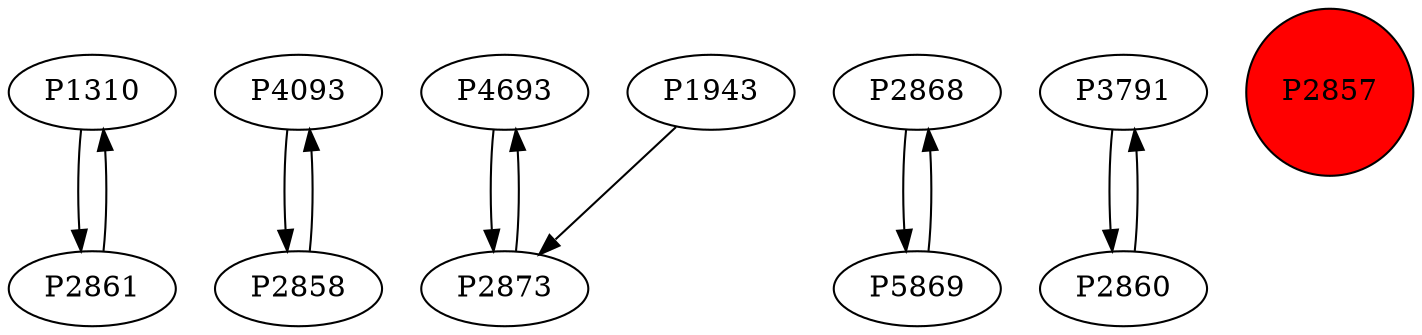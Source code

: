 digraph {
	P1310 -> P2861
	P4093 -> P2858
	P2858 -> P4093
	P2861 -> P1310
	P4693 -> P2873
	P2868 -> P5869
	P3791 -> P2860
	P2873 -> P4693
	P1943 -> P2873
	P2860 -> P3791
	P5869 -> P2868
	P2857 [shape=circle]
	P2857 [style=filled]
	P2857 [fillcolor=red]
}